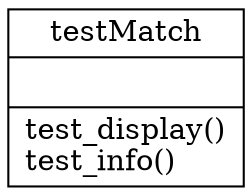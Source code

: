 digraph "classes_test" {
charset="utf-8"
rankdir=BT
"0" [label="{testMatch|\l|test_display()\ltest_info()\l}", shape="record"];
}

